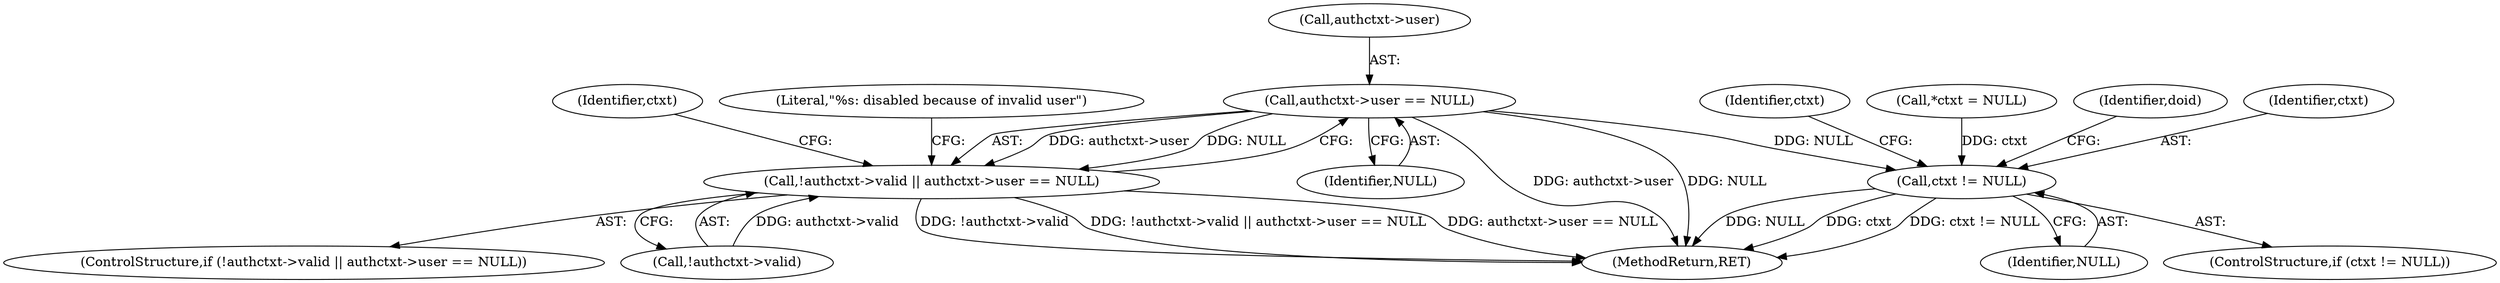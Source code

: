 digraph "0_src_779974d35b4859c07bc3cb8a12c74b43b0a7d1e0@pointer" {
"1000243" [label="(Call,authctxt->user == NULL)"];
"1000238" [label="(Call,!authctxt->valid || authctxt->user == NULL)"];
"1000266" [label="(Call,ctxt != NULL)"];
"1000247" [label="(Identifier,NULL)"];
"1000237" [label="(ControlStructure,if (!authctxt->valid || authctxt->user == NULL))"];
"1000336" [label="(MethodReturn,RET)"];
"1000271" [label="(Identifier,ctxt)"];
"1000114" [label="(Call,*ctxt = NULL)"];
"1000243" [label="(Call,authctxt->user == NULL)"];
"1000261" [label="(Identifier,ctxt)"];
"1000244" [label="(Call,authctxt->user)"];
"1000268" [label="(Identifier,NULL)"];
"1000239" [label="(Call,!authctxt->valid)"];
"1000250" [label="(Literal,\"%s: disabled because of invalid user\")"];
"1000273" [label="(Identifier,doid)"];
"1000265" [label="(ControlStructure,if (ctxt != NULL))"];
"1000267" [label="(Identifier,ctxt)"];
"1000266" [label="(Call,ctxt != NULL)"];
"1000238" [label="(Call,!authctxt->valid || authctxt->user == NULL)"];
"1000243" -> "1000238"  [label="AST: "];
"1000243" -> "1000247"  [label="CFG: "];
"1000244" -> "1000243"  [label="AST: "];
"1000247" -> "1000243"  [label="AST: "];
"1000238" -> "1000243"  [label="CFG: "];
"1000243" -> "1000336"  [label="DDG: authctxt->user"];
"1000243" -> "1000336"  [label="DDG: NULL"];
"1000243" -> "1000238"  [label="DDG: authctxt->user"];
"1000243" -> "1000238"  [label="DDG: NULL"];
"1000243" -> "1000266"  [label="DDG: NULL"];
"1000238" -> "1000237"  [label="AST: "];
"1000238" -> "1000239"  [label="CFG: "];
"1000239" -> "1000238"  [label="AST: "];
"1000250" -> "1000238"  [label="CFG: "];
"1000261" -> "1000238"  [label="CFG: "];
"1000238" -> "1000336"  [label="DDG: !authctxt->valid"];
"1000238" -> "1000336"  [label="DDG: !authctxt->valid || authctxt->user == NULL"];
"1000238" -> "1000336"  [label="DDG: authctxt->user == NULL"];
"1000239" -> "1000238"  [label="DDG: authctxt->valid"];
"1000266" -> "1000265"  [label="AST: "];
"1000266" -> "1000268"  [label="CFG: "];
"1000267" -> "1000266"  [label="AST: "];
"1000268" -> "1000266"  [label="AST: "];
"1000271" -> "1000266"  [label="CFG: "];
"1000273" -> "1000266"  [label="CFG: "];
"1000266" -> "1000336"  [label="DDG: NULL"];
"1000266" -> "1000336"  [label="DDG: ctxt"];
"1000266" -> "1000336"  [label="DDG: ctxt != NULL"];
"1000114" -> "1000266"  [label="DDG: ctxt"];
}
